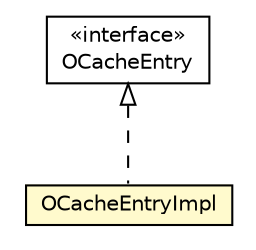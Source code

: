 #!/usr/local/bin/dot
#
# Class diagram 
# Generated by UMLGraph version R5_6-24-gf6e263 (http://www.umlgraph.org/)
#

digraph G {
	edge [fontname="Helvetica",fontsize=10,labelfontname="Helvetica",labelfontsize=10];
	node [fontname="Helvetica",fontsize=10,shape=plaintext];
	nodesep=0.25;
	ranksep=0.5;
	// com.orientechnologies.orient.core.storage.cache.OCacheEntry
	c1617041 [label=<<table title="com.orientechnologies.orient.core.storage.cache.OCacheEntry" border="0" cellborder="1" cellspacing="0" cellpadding="2" port="p" href="./OCacheEntry.html">
		<tr><td><table border="0" cellspacing="0" cellpadding="1">
<tr><td align="center" balign="center"> &#171;interface&#187; </td></tr>
<tr><td align="center" balign="center"> OCacheEntry </td></tr>
		</table></td></tr>
		</table>>, URL="./OCacheEntry.html", fontname="Helvetica", fontcolor="black", fontsize=10.0];
	// com.orientechnologies.orient.core.storage.cache.OCacheEntryImpl
	c1617042 [label=<<table title="com.orientechnologies.orient.core.storage.cache.OCacheEntryImpl" border="0" cellborder="1" cellspacing="0" cellpadding="2" port="p" bgcolor="lemonChiffon" href="./OCacheEntryImpl.html">
		<tr><td><table border="0" cellspacing="0" cellpadding="1">
<tr><td align="center" balign="center"> OCacheEntryImpl </td></tr>
		</table></td></tr>
		</table>>, URL="./OCacheEntryImpl.html", fontname="Helvetica", fontcolor="black", fontsize=10.0];
	//com.orientechnologies.orient.core.storage.cache.OCacheEntryImpl implements com.orientechnologies.orient.core.storage.cache.OCacheEntry
	c1617041:p -> c1617042:p [dir=back,arrowtail=empty,style=dashed];
}

